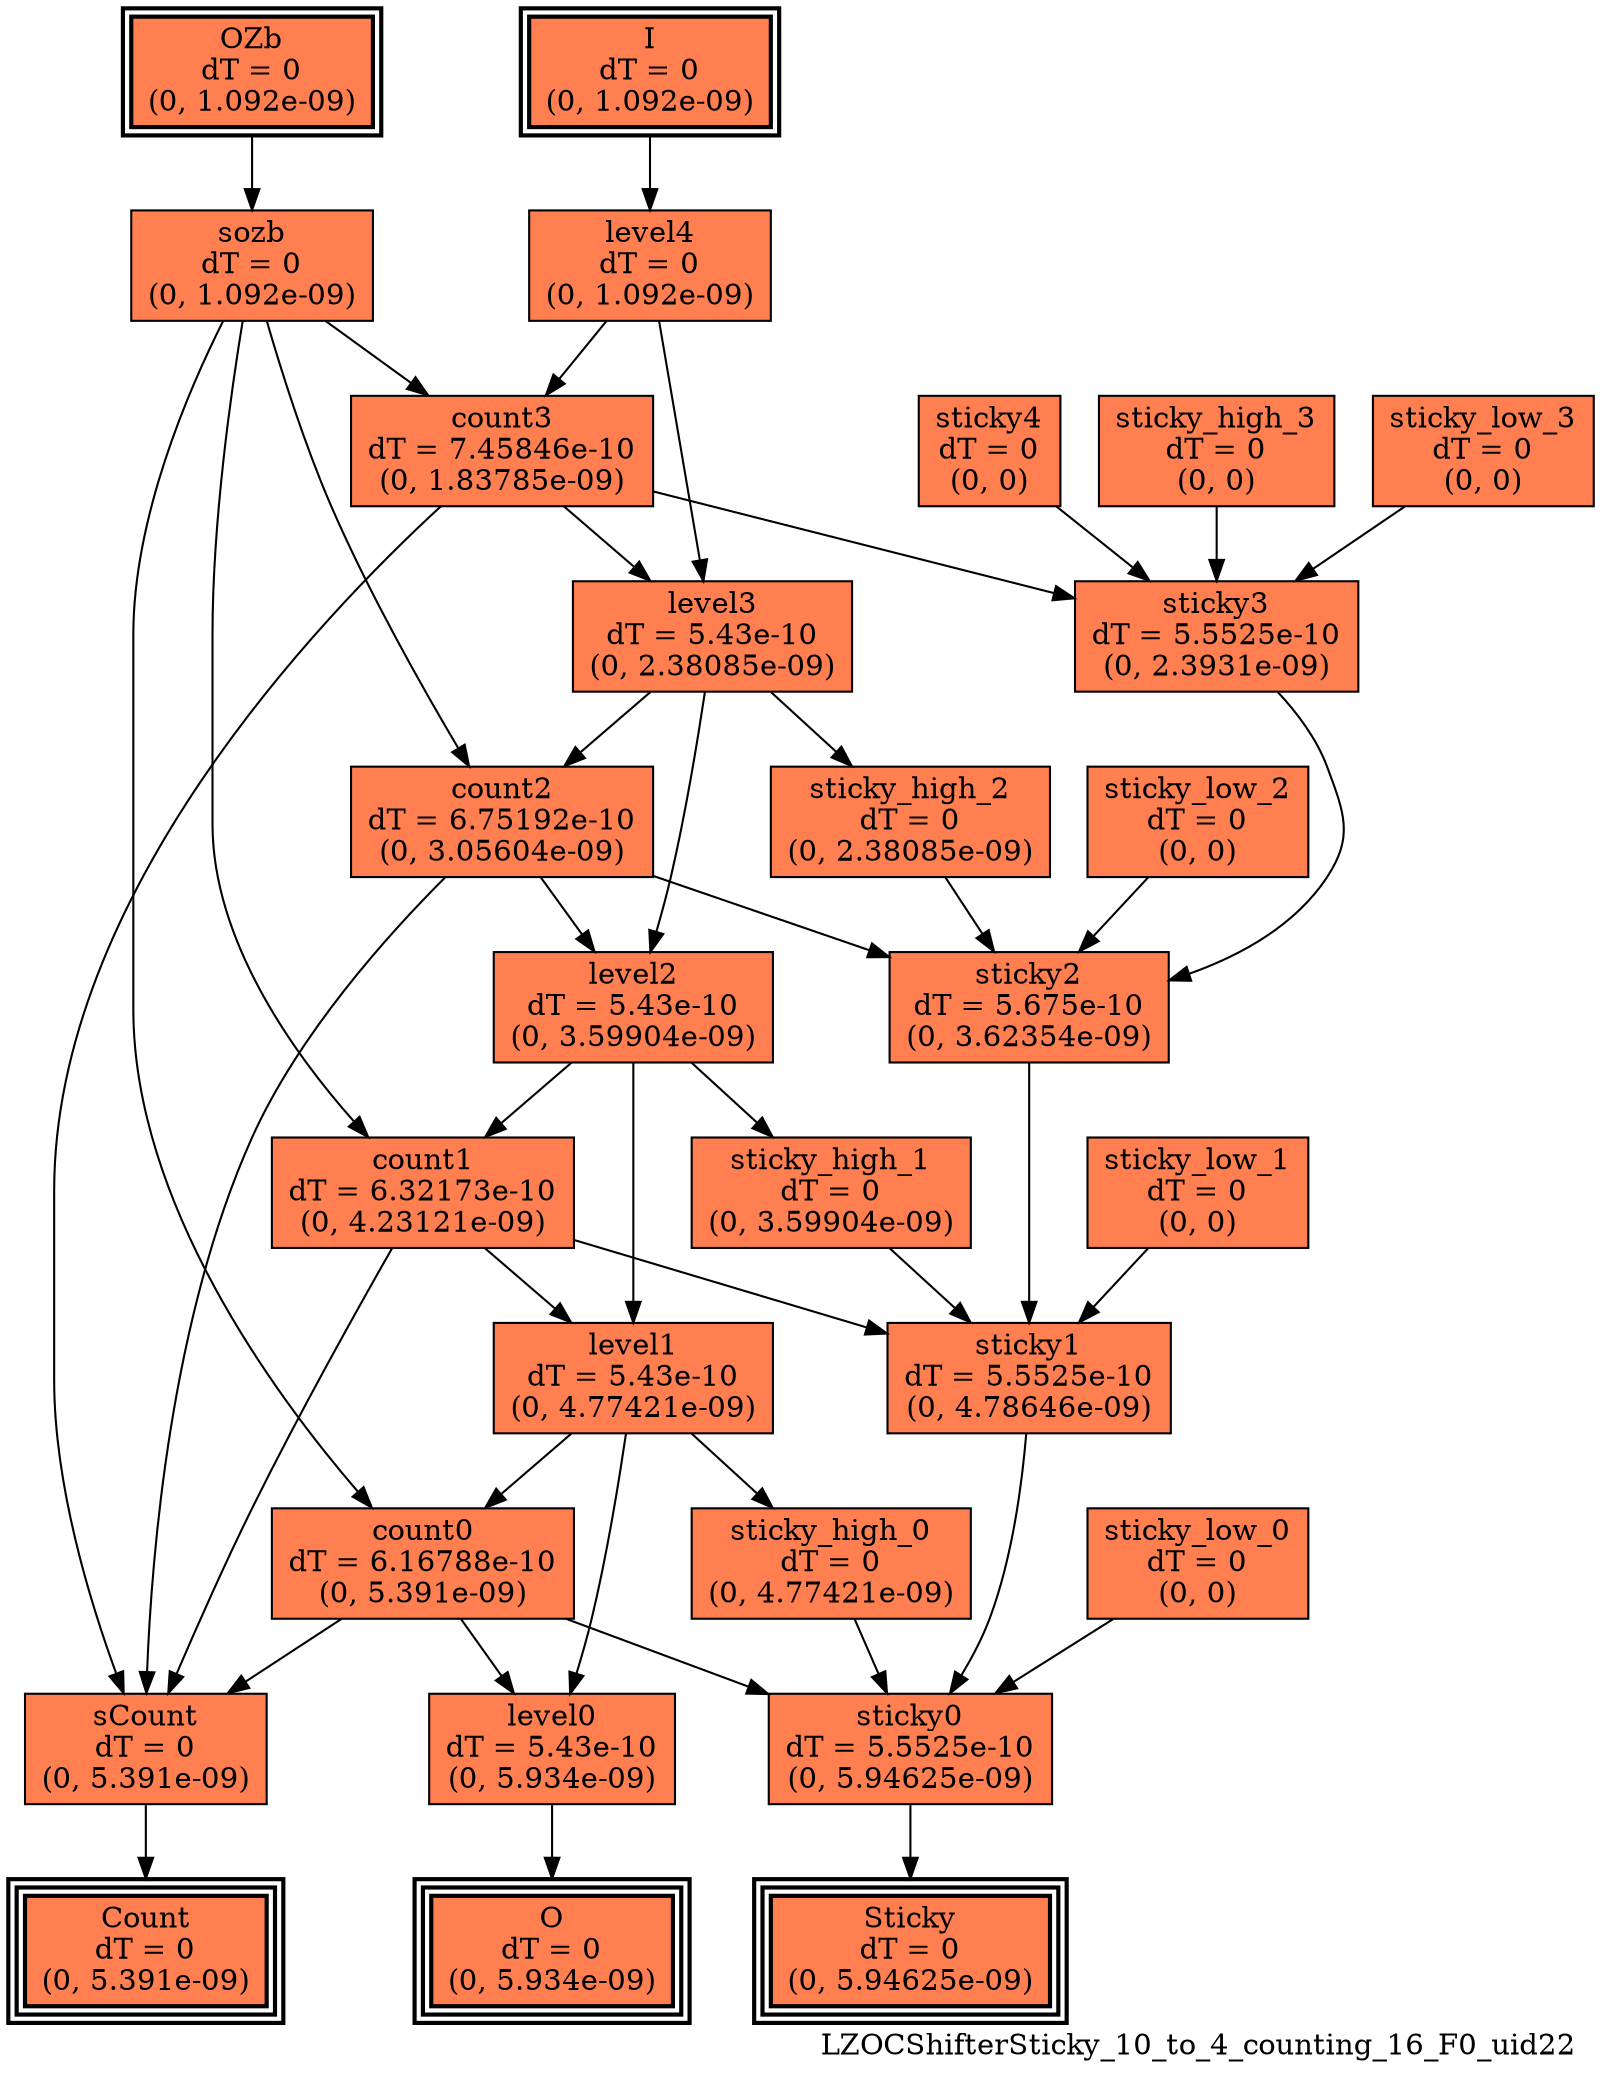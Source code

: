 digraph LZOCShifterSticky_10_to_4_counting_16_F0_uid22
{
	//graph drawing options
	label=LZOCShifterSticky_10_to_4_counting_16_F0_uid22;
	labelloc=bottom;
	labeljust=right;
	ratio=auto;
	nodesep=0.25;
	ranksep=0.5;

	//input/output signals of operator LZOCShifterSticky_10_to_4_counting_16_F0_uid22
	I__LZOCShifterSticky_10_to_4_counting_16_F0_uid22 [ label="I\ndT = 0\n(0, 1.092e-09)", shape=box, color=black, style="bold, filled", fillcolor=coral, peripheries=2 ];
	OZb__LZOCShifterSticky_10_to_4_counting_16_F0_uid22 [ label="OZb\ndT = 0\n(0, 1.092e-09)", shape=box, color=black, style="bold, filled", fillcolor=coral, peripheries=2 ];
	Count__LZOCShifterSticky_10_to_4_counting_16_F0_uid22 [ label="Count\ndT = 0\n(0, 5.391e-09)", shape=box, color=black, style="bold, filled", fillcolor=coral, peripheries=3 ];
	O__LZOCShifterSticky_10_to_4_counting_16_F0_uid22 [ label="O\ndT = 0\n(0, 5.934e-09)", shape=box, color=black, style="bold, filled", fillcolor=coral, peripheries=3 ];
	Sticky__LZOCShifterSticky_10_to_4_counting_16_F0_uid22 [ label="Sticky\ndT = 0\n(0, 5.94625e-09)", shape=box, color=black, style="bold, filled", fillcolor=coral, peripheries=3 ];
	{rank=same I__LZOCShifterSticky_10_to_4_counting_16_F0_uid22, OZb__LZOCShifterSticky_10_to_4_counting_16_F0_uid22};
	{rank=same Count__LZOCShifterSticky_10_to_4_counting_16_F0_uid22, O__LZOCShifterSticky_10_to_4_counting_16_F0_uid22, Sticky__LZOCShifterSticky_10_to_4_counting_16_F0_uid22};
	//internal signals of operator LZOCShifterSticky_10_to_4_counting_16_F0_uid22
	level4__LZOCShifterSticky_10_to_4_counting_16_F0_uid22 [ label="level4\ndT = 0\n(0, 1.092e-09)", shape=box, color=black, style=filled, fillcolor=coral, peripheries=1 ];
	sozb__LZOCShifterSticky_10_to_4_counting_16_F0_uid22 [ label="sozb\ndT = 0\n(0, 1.092e-09)", shape=box, color=black, style=filled, fillcolor=coral, peripheries=1 ];
	sticky4__LZOCShifterSticky_10_to_4_counting_16_F0_uid22 [ label="sticky4\ndT = 0\n(0, 0)", shape=box, color=black, style=filled, fillcolor=coral, peripheries=1 ];
	count3__LZOCShifterSticky_10_to_4_counting_16_F0_uid22 [ label="count3\ndT = 7.45846e-10\n(0, 1.83785e-09)", shape=box, color=black, style=filled, fillcolor=coral, peripheries=1 ];
	level3__LZOCShifterSticky_10_to_4_counting_16_F0_uid22 [ label="level3\ndT = 5.43e-10\n(0, 2.38085e-09)", shape=box, color=black, style=filled, fillcolor=coral, peripheries=1 ];
	sticky_high_3__LZOCShifterSticky_10_to_4_counting_16_F0_uid22 [ label="sticky_high_3\ndT = 0\n(0, 0)", shape=box, color=black, style=filled, fillcolor=coral, peripheries=1 ];
	sticky_low_3__LZOCShifterSticky_10_to_4_counting_16_F0_uid22 [ label="sticky_low_3\ndT = 0\n(0, 0)", shape=box, color=black, style=filled, fillcolor=coral, peripheries=1 ];
	sticky3__LZOCShifterSticky_10_to_4_counting_16_F0_uid22 [ label="sticky3\ndT = 5.5525e-10\n(0, 2.3931e-09)", shape=box, color=black, style=filled, fillcolor=coral, peripheries=1 ];
	count2__LZOCShifterSticky_10_to_4_counting_16_F0_uid22 [ label="count2\ndT = 6.75192e-10\n(0, 3.05604e-09)", shape=box, color=black, style=filled, fillcolor=coral, peripheries=1 ];
	level2__LZOCShifterSticky_10_to_4_counting_16_F0_uid22 [ label="level2\ndT = 5.43e-10\n(0, 3.59904e-09)", shape=box, color=black, style=filled, fillcolor=coral, peripheries=1 ];
	sticky_high_2__LZOCShifterSticky_10_to_4_counting_16_F0_uid22 [ label="sticky_high_2\ndT = 0\n(0, 2.38085e-09)", shape=box, color=black, style=filled, fillcolor=coral, peripheries=1 ];
	sticky_low_2__LZOCShifterSticky_10_to_4_counting_16_F0_uid22 [ label="sticky_low_2\ndT = 0\n(0, 0)", shape=box, color=black, style=filled, fillcolor=coral, peripheries=1 ];
	sticky2__LZOCShifterSticky_10_to_4_counting_16_F0_uid22 [ label="sticky2\ndT = 5.675e-10\n(0, 3.62354e-09)", shape=box, color=black, style=filled, fillcolor=coral, peripheries=1 ];
	count1__LZOCShifterSticky_10_to_4_counting_16_F0_uid22 [ label="count1\ndT = 6.32173e-10\n(0, 4.23121e-09)", shape=box, color=black, style=filled, fillcolor=coral, peripheries=1 ];
	level1__LZOCShifterSticky_10_to_4_counting_16_F0_uid22 [ label="level1\ndT = 5.43e-10\n(0, 4.77421e-09)", shape=box, color=black, style=filled, fillcolor=coral, peripheries=1 ];
	sticky_high_1__LZOCShifterSticky_10_to_4_counting_16_F0_uid22 [ label="sticky_high_1\ndT = 0\n(0, 3.59904e-09)", shape=box, color=black, style=filled, fillcolor=coral, peripheries=1 ];
	sticky_low_1__LZOCShifterSticky_10_to_4_counting_16_F0_uid22 [ label="sticky_low_1\ndT = 0\n(0, 0)", shape=box, color=black, style=filled, fillcolor=coral, peripheries=1 ];
	sticky1__LZOCShifterSticky_10_to_4_counting_16_F0_uid22 [ label="sticky1\ndT = 5.5525e-10\n(0, 4.78646e-09)", shape=box, color=black, style=filled, fillcolor=coral, peripheries=1 ];
	count0__LZOCShifterSticky_10_to_4_counting_16_F0_uid22 [ label="count0\ndT = 6.16788e-10\n(0, 5.391e-09)", shape=box, color=black, style=filled, fillcolor=coral, peripheries=1 ];
	level0__LZOCShifterSticky_10_to_4_counting_16_F0_uid22 [ label="level0\ndT = 5.43e-10\n(0, 5.934e-09)", shape=box, color=black, style=filled, fillcolor=coral, peripheries=1 ];
	sticky_high_0__LZOCShifterSticky_10_to_4_counting_16_F0_uid22 [ label="sticky_high_0\ndT = 0\n(0, 4.77421e-09)", shape=box, color=black, style=filled, fillcolor=coral, peripheries=1 ];
	sticky_low_0__LZOCShifterSticky_10_to_4_counting_16_F0_uid22 [ label="sticky_low_0\ndT = 0\n(0, 0)", shape=box, color=black, style=filled, fillcolor=coral, peripheries=1 ];
	sticky0__LZOCShifterSticky_10_to_4_counting_16_F0_uid22 [ label="sticky0\ndT = 5.5525e-10\n(0, 5.94625e-09)", shape=box, color=black, style=filled, fillcolor=coral, peripheries=1 ];
	sCount__LZOCShifterSticky_10_to_4_counting_16_F0_uid22 [ label="sCount\ndT = 0\n(0, 5.391e-09)", shape=box, color=black, style=filled, fillcolor=coral, peripheries=1 ];

	//subcomponents of operator LZOCShifterSticky_10_to_4_counting_16_F0_uid22

	//input and internal signal connections of operator LZOCShifterSticky_10_to_4_counting_16_F0_uid22
	I__LZOCShifterSticky_10_to_4_counting_16_F0_uid22 -> level4__LZOCShifterSticky_10_to_4_counting_16_F0_uid22 [ arrowhead=normal, arrowsize=1.0, arrowtail=normal, color=black, dir=forward  ];
	OZb__LZOCShifterSticky_10_to_4_counting_16_F0_uid22 -> sozb__LZOCShifterSticky_10_to_4_counting_16_F0_uid22 [ arrowhead=normal, arrowsize=1.0, arrowtail=normal, color=black, dir=forward  ];
	level4__LZOCShifterSticky_10_to_4_counting_16_F0_uid22 -> count3__LZOCShifterSticky_10_to_4_counting_16_F0_uid22 [ arrowhead=normal, arrowsize=1.0, arrowtail=normal, color=black, dir=forward  ];
	level4__LZOCShifterSticky_10_to_4_counting_16_F0_uid22 -> level3__LZOCShifterSticky_10_to_4_counting_16_F0_uid22 [ arrowhead=normal, arrowsize=1.0, arrowtail=normal, color=black, dir=forward  ];
	sozb__LZOCShifterSticky_10_to_4_counting_16_F0_uid22 -> count3__LZOCShifterSticky_10_to_4_counting_16_F0_uid22 [ arrowhead=normal, arrowsize=1.0, arrowtail=normal, color=black, dir=forward  ];
	sozb__LZOCShifterSticky_10_to_4_counting_16_F0_uid22 -> count2__LZOCShifterSticky_10_to_4_counting_16_F0_uid22 [ arrowhead=normal, arrowsize=1.0, arrowtail=normal, color=black, dir=forward  ];
	sozb__LZOCShifterSticky_10_to_4_counting_16_F0_uid22 -> count1__LZOCShifterSticky_10_to_4_counting_16_F0_uid22 [ arrowhead=normal, arrowsize=1.0, arrowtail=normal, color=black, dir=forward  ];
	sozb__LZOCShifterSticky_10_to_4_counting_16_F0_uid22 -> count0__LZOCShifterSticky_10_to_4_counting_16_F0_uid22 [ arrowhead=normal, arrowsize=1.0, arrowtail=normal, color=black, dir=forward  ];
	sticky4__LZOCShifterSticky_10_to_4_counting_16_F0_uid22 -> sticky3__LZOCShifterSticky_10_to_4_counting_16_F0_uid22 [ arrowhead=normal, arrowsize=1.0, arrowtail=normal, color=black, dir=forward  ];
	count3__LZOCShifterSticky_10_to_4_counting_16_F0_uid22 -> level3__LZOCShifterSticky_10_to_4_counting_16_F0_uid22 [ arrowhead=normal, arrowsize=1.0, arrowtail=normal, color=black, dir=forward  ];
	count3__LZOCShifterSticky_10_to_4_counting_16_F0_uid22 -> sticky3__LZOCShifterSticky_10_to_4_counting_16_F0_uid22 [ arrowhead=normal, arrowsize=1.0, arrowtail=normal, color=black, dir=forward  ];
	count3__LZOCShifterSticky_10_to_4_counting_16_F0_uid22 -> sCount__LZOCShifterSticky_10_to_4_counting_16_F0_uid22 [ arrowhead=normal, arrowsize=1.0, arrowtail=normal, color=black, dir=forward  ];
	level3__LZOCShifterSticky_10_to_4_counting_16_F0_uid22 -> count2__LZOCShifterSticky_10_to_4_counting_16_F0_uid22 [ arrowhead=normal, arrowsize=1.0, arrowtail=normal, color=black, dir=forward  ];
	level3__LZOCShifterSticky_10_to_4_counting_16_F0_uid22 -> level2__LZOCShifterSticky_10_to_4_counting_16_F0_uid22 [ arrowhead=normal, arrowsize=1.0, arrowtail=normal, color=black, dir=forward  ];
	level3__LZOCShifterSticky_10_to_4_counting_16_F0_uid22 -> sticky_high_2__LZOCShifterSticky_10_to_4_counting_16_F0_uid22 [ arrowhead=normal, arrowsize=1.0, arrowtail=normal, color=black, dir=forward  ];
	sticky_high_3__LZOCShifterSticky_10_to_4_counting_16_F0_uid22 -> sticky3__LZOCShifterSticky_10_to_4_counting_16_F0_uid22 [ arrowhead=normal, arrowsize=1.0, arrowtail=normal, color=black, dir=forward  ];
	sticky_low_3__LZOCShifterSticky_10_to_4_counting_16_F0_uid22 -> sticky3__LZOCShifterSticky_10_to_4_counting_16_F0_uid22 [ arrowhead=normal, arrowsize=1.0, arrowtail=normal, color=black, dir=forward  ];
	sticky3__LZOCShifterSticky_10_to_4_counting_16_F0_uid22 -> sticky2__LZOCShifterSticky_10_to_4_counting_16_F0_uid22 [ arrowhead=normal, arrowsize=1.0, arrowtail=normal, color=black, dir=forward  ];
	count2__LZOCShifterSticky_10_to_4_counting_16_F0_uid22 -> level2__LZOCShifterSticky_10_to_4_counting_16_F0_uid22 [ arrowhead=normal, arrowsize=1.0, arrowtail=normal, color=black, dir=forward  ];
	count2__LZOCShifterSticky_10_to_4_counting_16_F0_uid22 -> sticky2__LZOCShifterSticky_10_to_4_counting_16_F0_uid22 [ arrowhead=normal, arrowsize=1.0, arrowtail=normal, color=black, dir=forward  ];
	count2__LZOCShifterSticky_10_to_4_counting_16_F0_uid22 -> sCount__LZOCShifterSticky_10_to_4_counting_16_F0_uid22 [ arrowhead=normal, arrowsize=1.0, arrowtail=normal, color=black, dir=forward  ];
	level2__LZOCShifterSticky_10_to_4_counting_16_F0_uid22 -> count1__LZOCShifterSticky_10_to_4_counting_16_F0_uid22 [ arrowhead=normal, arrowsize=1.0, arrowtail=normal, color=black, dir=forward  ];
	level2__LZOCShifterSticky_10_to_4_counting_16_F0_uid22 -> level1__LZOCShifterSticky_10_to_4_counting_16_F0_uid22 [ arrowhead=normal, arrowsize=1.0, arrowtail=normal, color=black, dir=forward  ];
	level2__LZOCShifterSticky_10_to_4_counting_16_F0_uid22 -> sticky_high_1__LZOCShifterSticky_10_to_4_counting_16_F0_uid22 [ arrowhead=normal, arrowsize=1.0, arrowtail=normal, color=black, dir=forward  ];
	sticky_high_2__LZOCShifterSticky_10_to_4_counting_16_F0_uid22 -> sticky2__LZOCShifterSticky_10_to_4_counting_16_F0_uid22 [ arrowhead=normal, arrowsize=1.0, arrowtail=normal, color=black, dir=forward  ];
	sticky_low_2__LZOCShifterSticky_10_to_4_counting_16_F0_uid22 -> sticky2__LZOCShifterSticky_10_to_4_counting_16_F0_uid22 [ arrowhead=normal, arrowsize=1.0, arrowtail=normal, color=black, dir=forward  ];
	sticky2__LZOCShifterSticky_10_to_4_counting_16_F0_uid22 -> sticky1__LZOCShifterSticky_10_to_4_counting_16_F0_uid22 [ arrowhead=normal, arrowsize=1.0, arrowtail=normal, color=black, dir=forward  ];
	count1__LZOCShifterSticky_10_to_4_counting_16_F0_uid22 -> level1__LZOCShifterSticky_10_to_4_counting_16_F0_uid22 [ arrowhead=normal, arrowsize=1.0, arrowtail=normal, color=black, dir=forward  ];
	count1__LZOCShifterSticky_10_to_4_counting_16_F0_uid22 -> sticky1__LZOCShifterSticky_10_to_4_counting_16_F0_uid22 [ arrowhead=normal, arrowsize=1.0, arrowtail=normal, color=black, dir=forward  ];
	count1__LZOCShifterSticky_10_to_4_counting_16_F0_uid22 -> sCount__LZOCShifterSticky_10_to_4_counting_16_F0_uid22 [ arrowhead=normal, arrowsize=1.0, arrowtail=normal, color=black, dir=forward  ];
	level1__LZOCShifterSticky_10_to_4_counting_16_F0_uid22 -> count0__LZOCShifterSticky_10_to_4_counting_16_F0_uid22 [ arrowhead=normal, arrowsize=1.0, arrowtail=normal, color=black, dir=forward  ];
	level1__LZOCShifterSticky_10_to_4_counting_16_F0_uid22 -> level0__LZOCShifterSticky_10_to_4_counting_16_F0_uid22 [ arrowhead=normal, arrowsize=1.0, arrowtail=normal, color=black, dir=forward  ];
	level1__LZOCShifterSticky_10_to_4_counting_16_F0_uid22 -> sticky_high_0__LZOCShifterSticky_10_to_4_counting_16_F0_uid22 [ arrowhead=normal, arrowsize=1.0, arrowtail=normal, color=black, dir=forward  ];
	sticky_high_1__LZOCShifterSticky_10_to_4_counting_16_F0_uid22 -> sticky1__LZOCShifterSticky_10_to_4_counting_16_F0_uid22 [ arrowhead=normal, arrowsize=1.0, arrowtail=normal, color=black, dir=forward  ];
	sticky_low_1__LZOCShifterSticky_10_to_4_counting_16_F0_uid22 -> sticky1__LZOCShifterSticky_10_to_4_counting_16_F0_uid22 [ arrowhead=normal, arrowsize=1.0, arrowtail=normal, color=black, dir=forward  ];
	sticky1__LZOCShifterSticky_10_to_4_counting_16_F0_uid22 -> sticky0__LZOCShifterSticky_10_to_4_counting_16_F0_uid22 [ arrowhead=normal, arrowsize=1.0, arrowtail=normal, color=black, dir=forward  ];
	count0__LZOCShifterSticky_10_to_4_counting_16_F0_uid22 -> level0__LZOCShifterSticky_10_to_4_counting_16_F0_uid22 [ arrowhead=normal, arrowsize=1.0, arrowtail=normal, color=black, dir=forward  ];
	count0__LZOCShifterSticky_10_to_4_counting_16_F0_uid22 -> sticky0__LZOCShifterSticky_10_to_4_counting_16_F0_uid22 [ arrowhead=normal, arrowsize=1.0, arrowtail=normal, color=black, dir=forward  ];
	count0__LZOCShifterSticky_10_to_4_counting_16_F0_uid22 -> sCount__LZOCShifterSticky_10_to_4_counting_16_F0_uid22 [ arrowhead=normal, arrowsize=1.0, arrowtail=normal, color=black, dir=forward  ];
	level0__LZOCShifterSticky_10_to_4_counting_16_F0_uid22 -> O__LZOCShifterSticky_10_to_4_counting_16_F0_uid22 [ arrowhead=normal, arrowsize=1.0, arrowtail=normal, color=black, dir=forward  ];
	sticky_high_0__LZOCShifterSticky_10_to_4_counting_16_F0_uid22 -> sticky0__LZOCShifterSticky_10_to_4_counting_16_F0_uid22 [ arrowhead=normal, arrowsize=1.0, arrowtail=normal, color=black, dir=forward  ];
	sticky_low_0__LZOCShifterSticky_10_to_4_counting_16_F0_uid22 -> sticky0__LZOCShifterSticky_10_to_4_counting_16_F0_uid22 [ arrowhead=normal, arrowsize=1.0, arrowtail=normal, color=black, dir=forward  ];
	sticky0__LZOCShifterSticky_10_to_4_counting_16_F0_uid22 -> Sticky__LZOCShifterSticky_10_to_4_counting_16_F0_uid22 [ arrowhead=normal, arrowsize=1.0, arrowtail=normal, color=black, dir=forward  ];
	sCount__LZOCShifterSticky_10_to_4_counting_16_F0_uid22 -> Count__LZOCShifterSticky_10_to_4_counting_16_F0_uid22 [ arrowhead=normal, arrowsize=1.0, arrowtail=normal, color=black, dir=forward  ];
}

